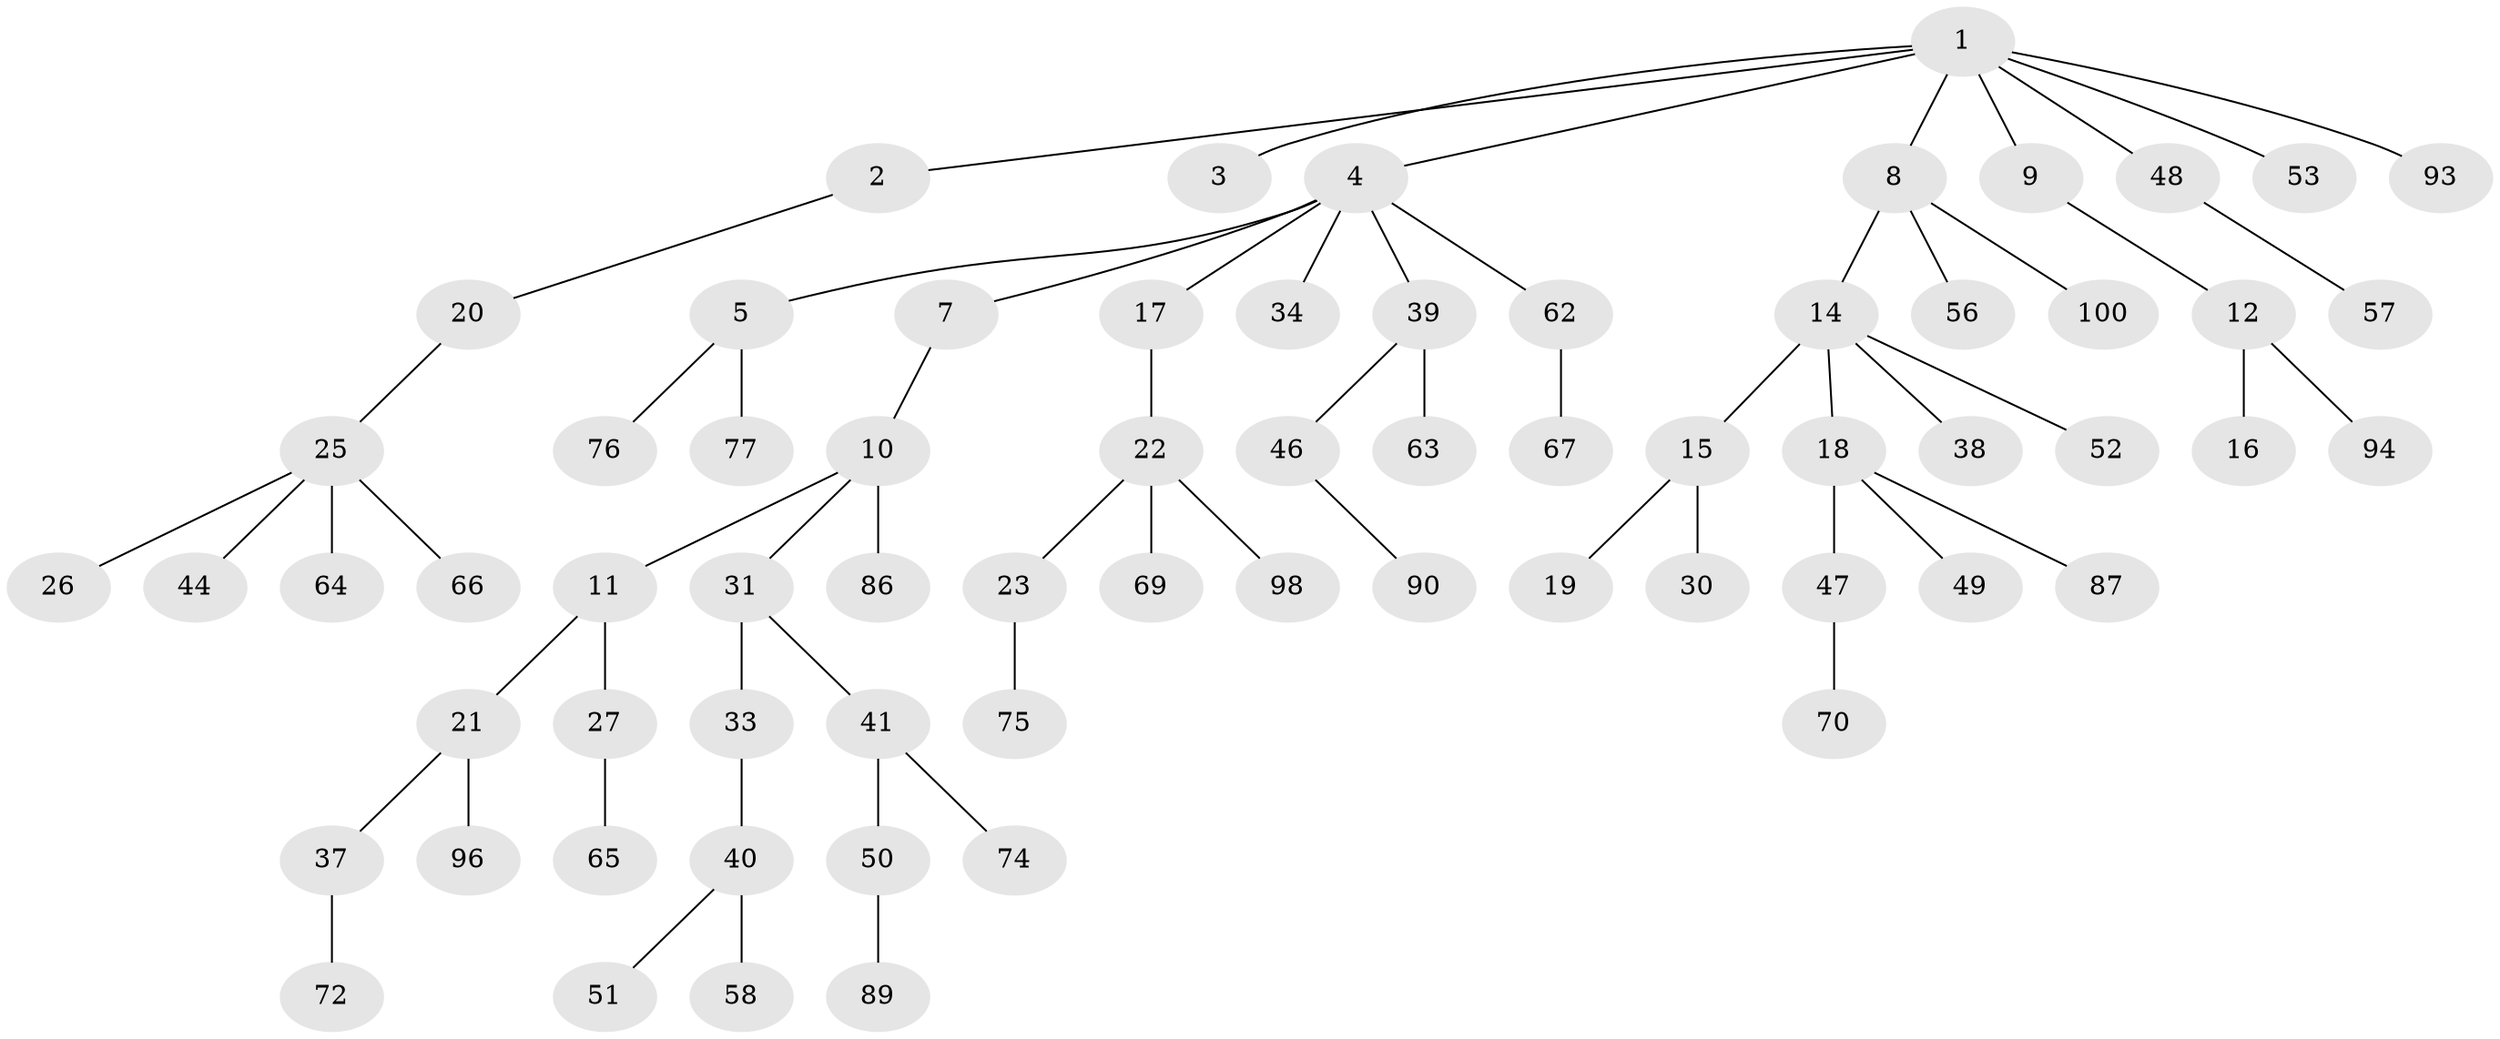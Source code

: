 // Generated by graph-tools (version 1.1) at 2025/24/03/03/25 07:24:06]
// undirected, 67 vertices, 66 edges
graph export_dot {
graph [start="1"]
  node [color=gray90,style=filled];
  1 [super="+32"];
  2 [super="+24"];
  3;
  4 [super="+6"];
  5 [super="+54"];
  7;
  8 [super="+13"];
  9 [super="+81"];
  10 [super="+84"];
  11;
  12;
  14 [super="+91"];
  15 [super="+42"];
  16;
  17 [super="+59"];
  18 [super="+28"];
  19 [super="+99"];
  20;
  21 [super="+35"];
  22 [super="+71"];
  23 [super="+43"];
  25 [super="+29"];
  26 [super="+95"];
  27 [super="+85"];
  30 [super="+88"];
  31 [super="+55"];
  33 [super="+36"];
  34;
  37 [super="+45"];
  38 [super="+83"];
  39 [super="+61"];
  40 [super="+78"];
  41 [super="+68"];
  44;
  46;
  47;
  48;
  49 [super="+60"];
  50 [super="+92"];
  51 [super="+73"];
  52;
  53 [super="+79"];
  56;
  57;
  58;
  62;
  63;
  64;
  65;
  66;
  67;
  69 [super="+82"];
  70 [super="+80"];
  72;
  74;
  75;
  76;
  77;
  86;
  87;
  89;
  90;
  93;
  94 [super="+97"];
  96;
  98;
  100;
  1 -- 2;
  1 -- 3;
  1 -- 4;
  1 -- 8;
  1 -- 9;
  1 -- 53;
  1 -- 48;
  1 -- 93;
  2 -- 20;
  4 -- 5;
  4 -- 17;
  4 -- 34;
  4 -- 7;
  4 -- 39;
  4 -- 62;
  5 -- 77;
  5 -- 76;
  7 -- 10;
  8 -- 56;
  8 -- 100;
  8 -- 14;
  9 -- 12;
  10 -- 11;
  10 -- 31;
  10 -- 86;
  11 -- 21;
  11 -- 27;
  12 -- 16;
  12 -- 94;
  14 -- 15;
  14 -- 18;
  14 -- 38;
  14 -- 52;
  15 -- 19;
  15 -- 30;
  17 -- 22;
  18 -- 47;
  18 -- 49;
  18 -- 87;
  20 -- 25;
  21 -- 37;
  21 -- 96;
  22 -- 23;
  22 -- 69;
  22 -- 98;
  23 -- 75;
  25 -- 26;
  25 -- 44;
  25 -- 64;
  25 -- 66;
  27 -- 65;
  31 -- 33;
  31 -- 41;
  33 -- 40;
  37 -- 72;
  39 -- 46;
  39 -- 63;
  40 -- 51;
  40 -- 58;
  41 -- 50;
  41 -- 74;
  46 -- 90;
  47 -- 70;
  48 -- 57;
  50 -- 89;
  62 -- 67;
}
